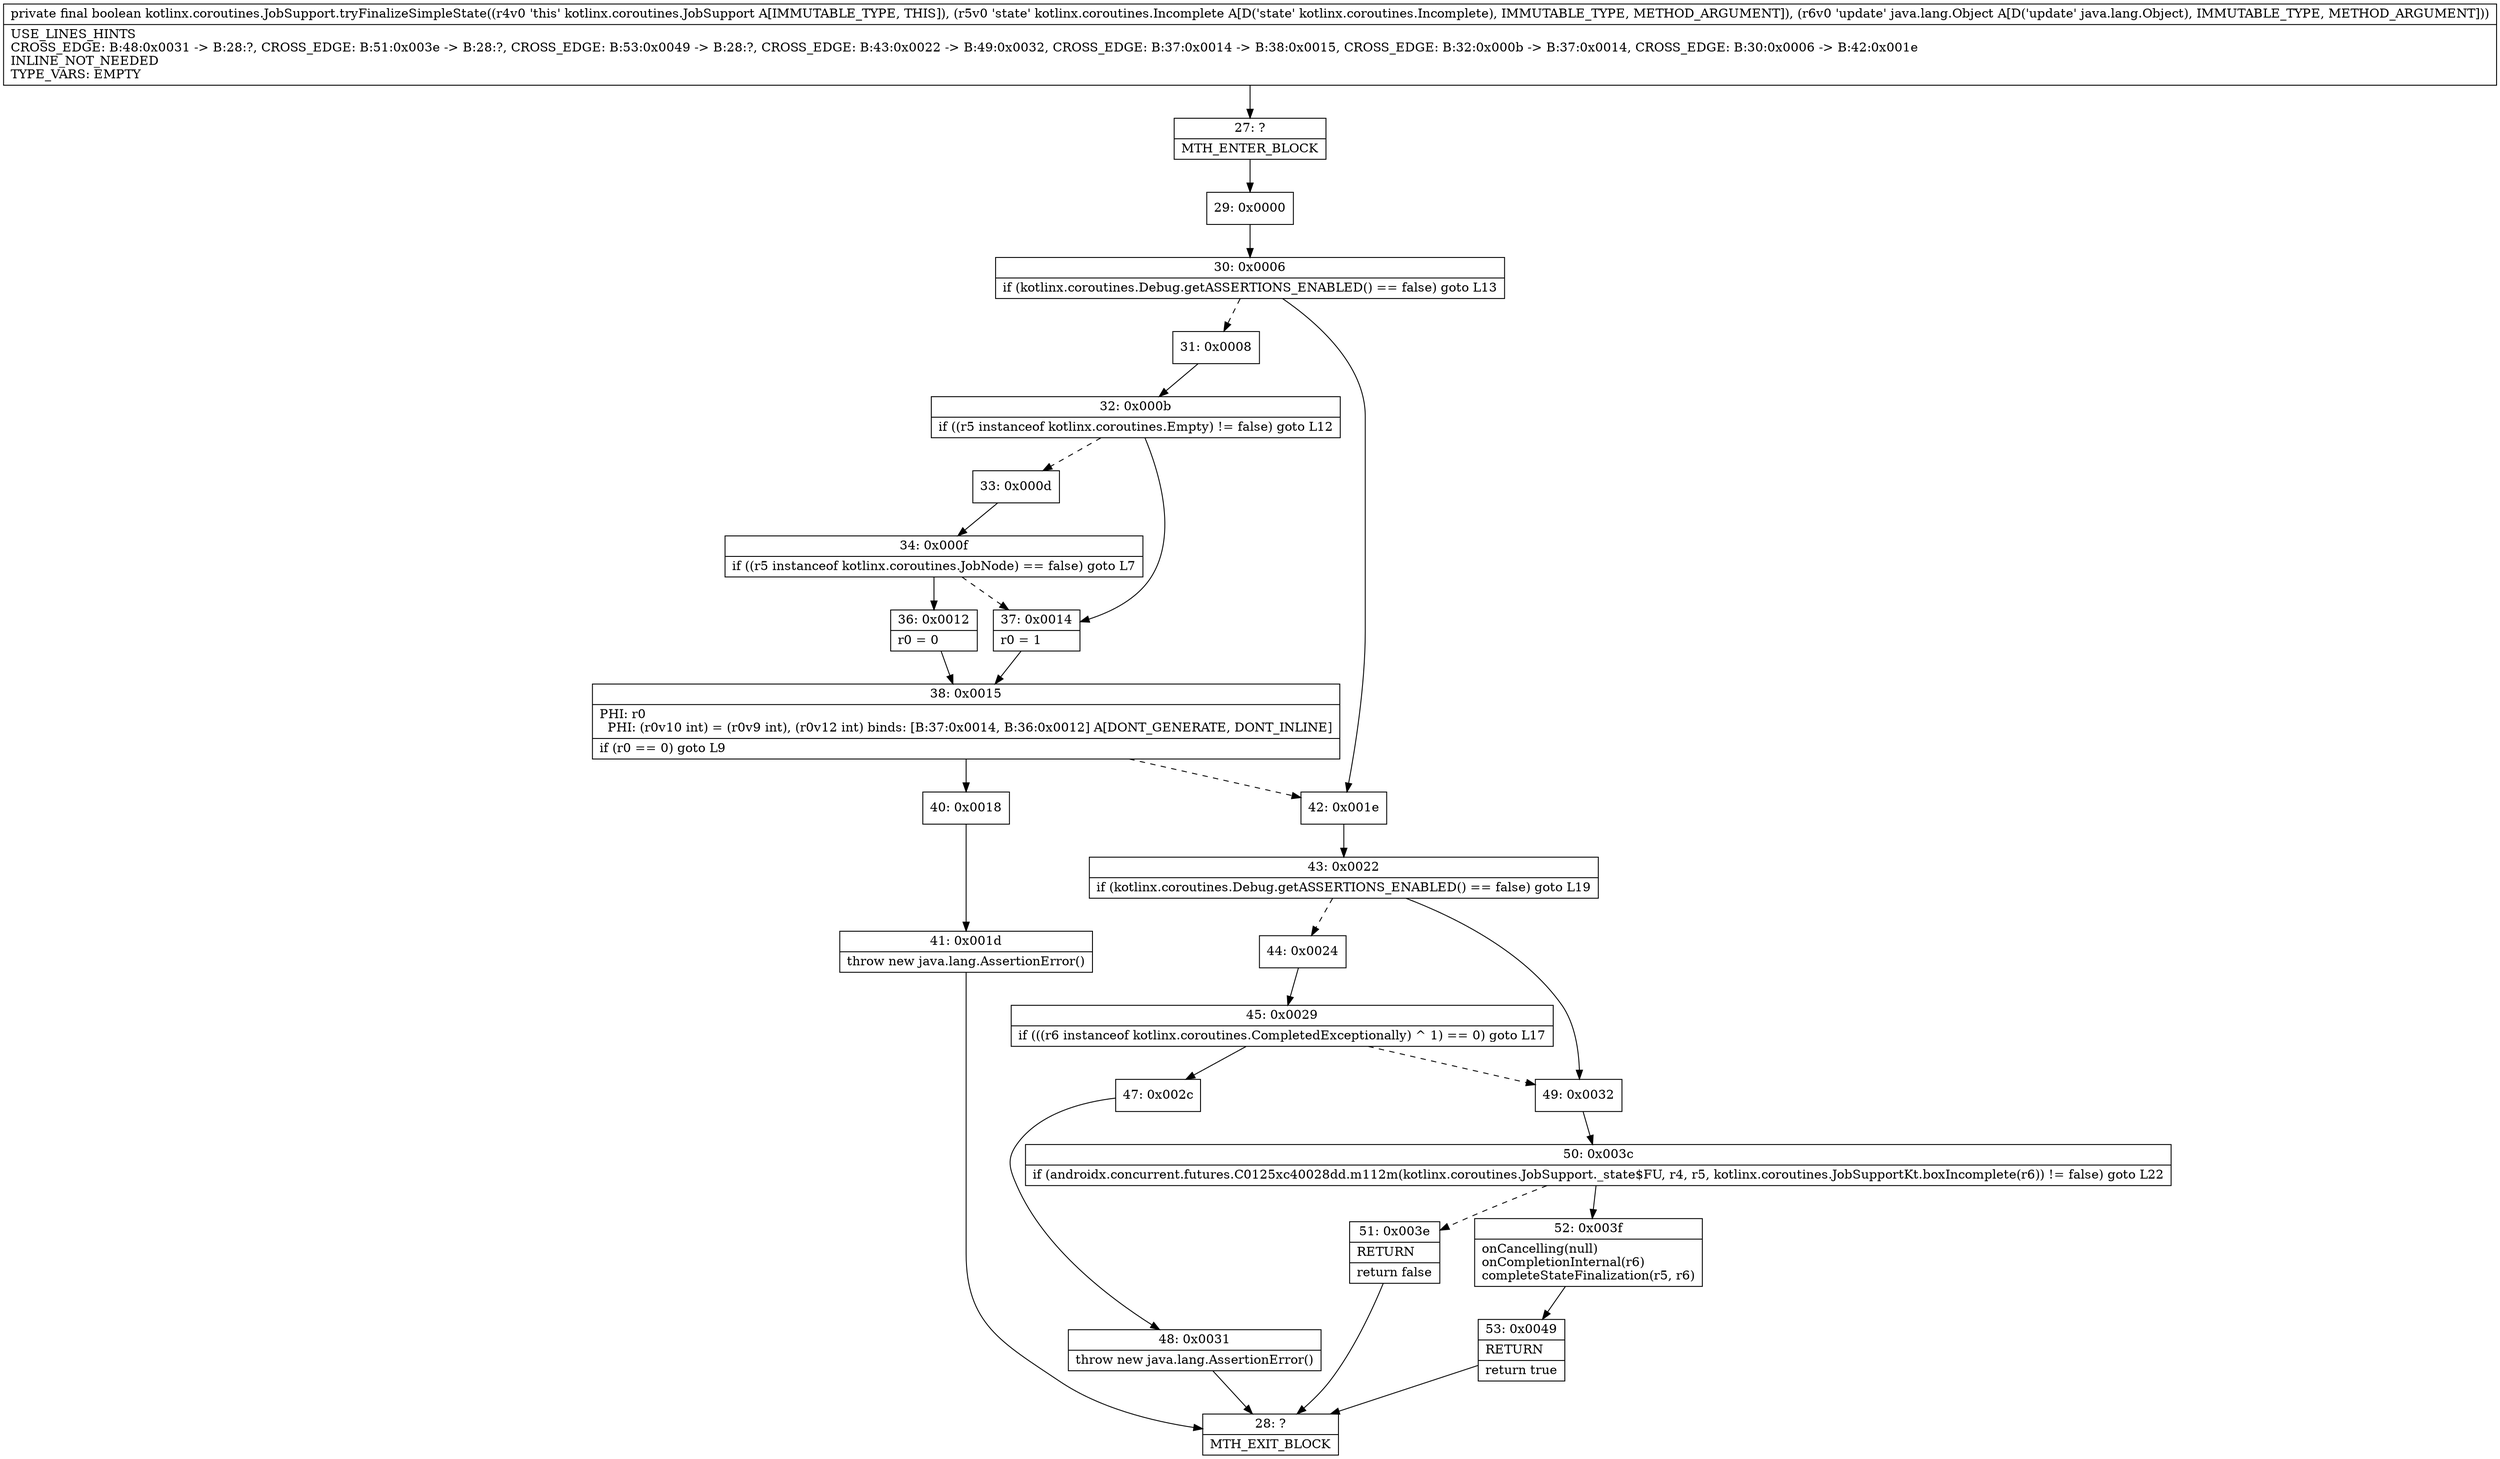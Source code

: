 digraph "CFG forkotlinx.coroutines.JobSupport.tryFinalizeSimpleState(Lkotlinx\/coroutines\/Incomplete;Ljava\/lang\/Object;)Z" {
Node_27 [shape=record,label="{27\:\ ?|MTH_ENTER_BLOCK\l}"];
Node_29 [shape=record,label="{29\:\ 0x0000}"];
Node_30 [shape=record,label="{30\:\ 0x0006|if (kotlinx.coroutines.Debug.getASSERTIONS_ENABLED() == false) goto L13\l}"];
Node_31 [shape=record,label="{31\:\ 0x0008}"];
Node_32 [shape=record,label="{32\:\ 0x000b|if ((r5 instanceof kotlinx.coroutines.Empty) != false) goto L12\l}"];
Node_33 [shape=record,label="{33\:\ 0x000d}"];
Node_34 [shape=record,label="{34\:\ 0x000f|if ((r5 instanceof kotlinx.coroutines.JobNode) == false) goto L7\l}"];
Node_36 [shape=record,label="{36\:\ 0x0012|r0 = 0\l}"];
Node_38 [shape=record,label="{38\:\ 0x0015|PHI: r0 \l  PHI: (r0v10 int) = (r0v9 int), (r0v12 int) binds: [B:37:0x0014, B:36:0x0012] A[DONT_GENERATE, DONT_INLINE]\l|if (r0 == 0) goto L9\l}"];
Node_40 [shape=record,label="{40\:\ 0x0018}"];
Node_41 [shape=record,label="{41\:\ 0x001d|throw new java.lang.AssertionError()\l}"];
Node_28 [shape=record,label="{28\:\ ?|MTH_EXIT_BLOCK\l}"];
Node_37 [shape=record,label="{37\:\ 0x0014|r0 = 1\l}"];
Node_42 [shape=record,label="{42\:\ 0x001e}"];
Node_43 [shape=record,label="{43\:\ 0x0022|if (kotlinx.coroutines.Debug.getASSERTIONS_ENABLED() == false) goto L19\l}"];
Node_44 [shape=record,label="{44\:\ 0x0024}"];
Node_45 [shape=record,label="{45\:\ 0x0029|if (((r6 instanceof kotlinx.coroutines.CompletedExceptionally) ^ 1) == 0) goto L17\l}"];
Node_47 [shape=record,label="{47\:\ 0x002c}"];
Node_48 [shape=record,label="{48\:\ 0x0031|throw new java.lang.AssertionError()\l}"];
Node_49 [shape=record,label="{49\:\ 0x0032}"];
Node_50 [shape=record,label="{50\:\ 0x003c|if (androidx.concurrent.futures.C0125xc40028dd.m112m(kotlinx.coroutines.JobSupport._state$FU, r4, r5, kotlinx.coroutines.JobSupportKt.boxIncomplete(r6)) != false) goto L22\l}"];
Node_51 [shape=record,label="{51\:\ 0x003e|RETURN\l|return false\l}"];
Node_52 [shape=record,label="{52\:\ 0x003f|onCancelling(null)\lonCompletionInternal(r6)\lcompleteStateFinalization(r5, r6)\l}"];
Node_53 [shape=record,label="{53\:\ 0x0049|RETURN\l|return true\l}"];
MethodNode[shape=record,label="{private final boolean kotlinx.coroutines.JobSupport.tryFinalizeSimpleState((r4v0 'this' kotlinx.coroutines.JobSupport A[IMMUTABLE_TYPE, THIS]), (r5v0 'state' kotlinx.coroutines.Incomplete A[D('state' kotlinx.coroutines.Incomplete), IMMUTABLE_TYPE, METHOD_ARGUMENT]), (r6v0 'update' java.lang.Object A[D('update' java.lang.Object), IMMUTABLE_TYPE, METHOD_ARGUMENT]))  | USE_LINES_HINTS\lCROSS_EDGE: B:48:0x0031 \-\> B:28:?, CROSS_EDGE: B:51:0x003e \-\> B:28:?, CROSS_EDGE: B:53:0x0049 \-\> B:28:?, CROSS_EDGE: B:43:0x0022 \-\> B:49:0x0032, CROSS_EDGE: B:37:0x0014 \-\> B:38:0x0015, CROSS_EDGE: B:32:0x000b \-\> B:37:0x0014, CROSS_EDGE: B:30:0x0006 \-\> B:42:0x001e\lINLINE_NOT_NEEDED\lTYPE_VARS: EMPTY\l}"];
MethodNode -> Node_27;Node_27 -> Node_29;
Node_29 -> Node_30;
Node_30 -> Node_31[style=dashed];
Node_30 -> Node_42;
Node_31 -> Node_32;
Node_32 -> Node_33[style=dashed];
Node_32 -> Node_37;
Node_33 -> Node_34;
Node_34 -> Node_36;
Node_34 -> Node_37[style=dashed];
Node_36 -> Node_38;
Node_38 -> Node_40;
Node_38 -> Node_42[style=dashed];
Node_40 -> Node_41;
Node_41 -> Node_28;
Node_37 -> Node_38;
Node_42 -> Node_43;
Node_43 -> Node_44[style=dashed];
Node_43 -> Node_49;
Node_44 -> Node_45;
Node_45 -> Node_47;
Node_45 -> Node_49[style=dashed];
Node_47 -> Node_48;
Node_48 -> Node_28;
Node_49 -> Node_50;
Node_50 -> Node_51[style=dashed];
Node_50 -> Node_52;
Node_51 -> Node_28;
Node_52 -> Node_53;
Node_53 -> Node_28;
}

